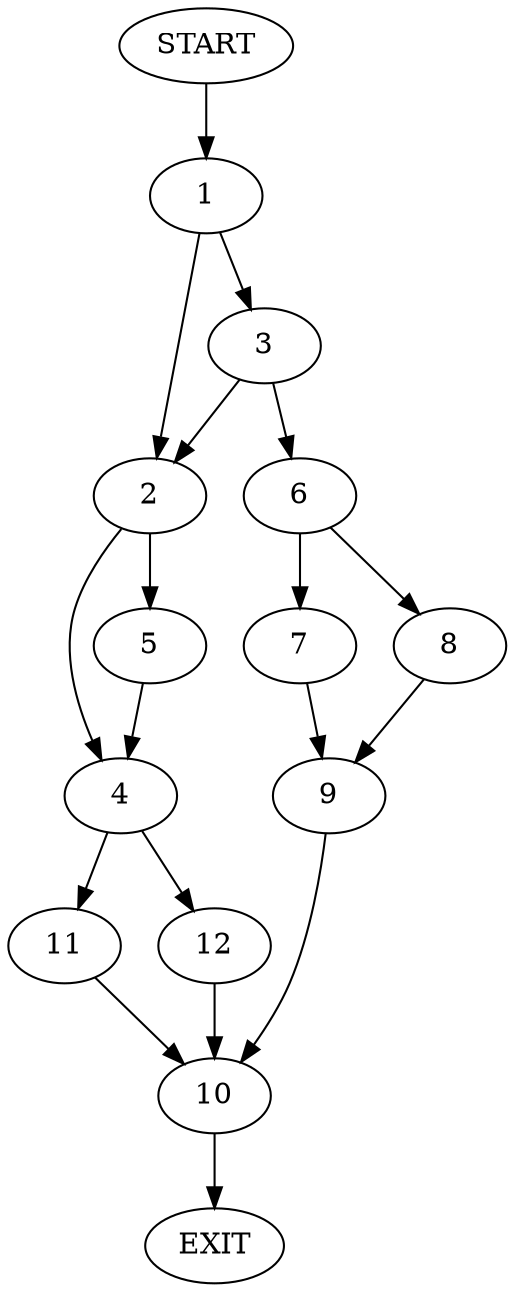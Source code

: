 digraph {
0 [label="START"]
13 [label="EXIT"]
0 -> 1
1 -> 2
1 -> 3
2 -> 4
2 -> 5
3 -> 2
3 -> 6
6 -> 7
6 -> 8
7 -> 9
8 -> 9
9 -> 10
10 -> 13
5 -> 4
4 -> 11
4 -> 12
12 -> 10
11 -> 10
}
